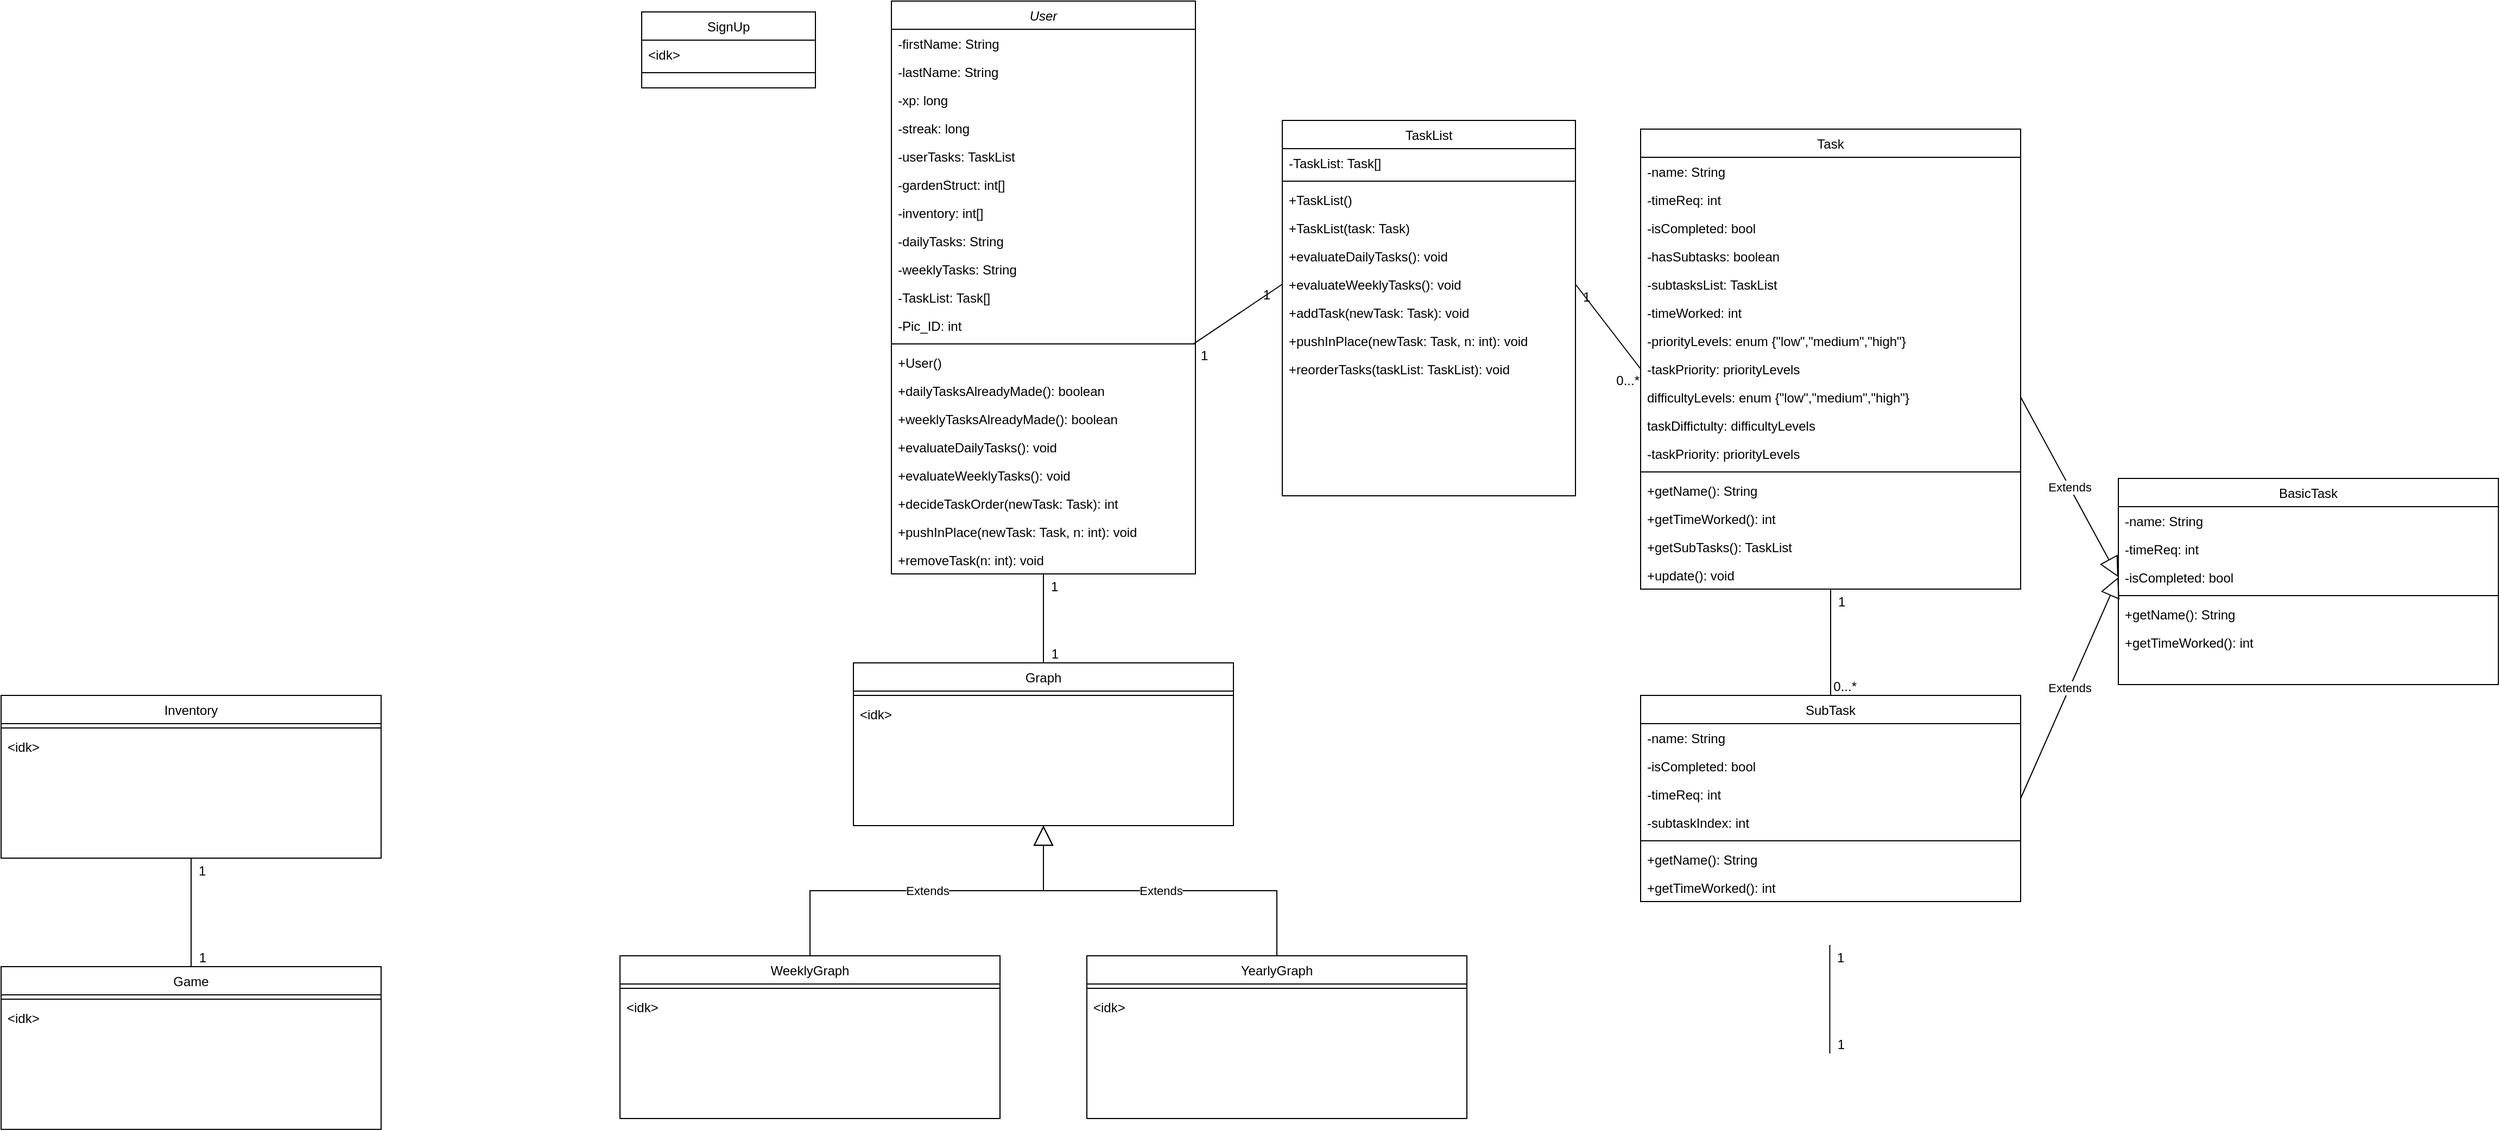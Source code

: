 <mxfile version="23.1.5" type="device">
  <diagram id="C5RBs43oDa-KdzZeNtuy" name="Page-1">
    <mxGraphModel dx="1782" dy="506" grid="1" gridSize="10" guides="1" tooltips="1" connect="1" arrows="1" fold="1" page="1" pageScale="1" pageWidth="827" pageHeight="1169" math="0" shadow="0">
      <root>
        <mxCell id="WIyWlLk6GJQsqaUBKTNV-0" />
        <mxCell id="WIyWlLk6GJQsqaUBKTNV-1" parent="WIyWlLk6GJQsqaUBKTNV-0" />
        <mxCell id="zkfFHV4jXpPFQw0GAbJ--0" value="User" style="swimlane;fontStyle=2;align=center;verticalAlign=top;childLayout=stackLayout;horizontal=1;startSize=26;horizontalStack=0;resizeParent=1;resizeLast=0;collapsible=1;marginBottom=0;rounded=0;shadow=0;strokeWidth=1;" parent="WIyWlLk6GJQsqaUBKTNV-1" vertex="1">
          <mxGeometry x="150" y="20" width="280" height="528" as="geometry">
            <mxRectangle x="230" y="140" width="160" height="26" as="alternateBounds" />
          </mxGeometry>
        </mxCell>
        <mxCell id="zkfFHV4jXpPFQw0GAbJ--1" value="-firstName: String" style="text;align=left;verticalAlign=top;spacingLeft=4;spacingRight=4;overflow=hidden;rotatable=0;points=[[0,0.5],[1,0.5]];portConstraint=eastwest;" parent="zkfFHV4jXpPFQw0GAbJ--0" vertex="1">
          <mxGeometry y="26" width="280" height="26" as="geometry" />
        </mxCell>
        <mxCell id="Ait7-vDdtjPDSOxOyq5Q-1" style="edgeStyle=orthogonalEdgeStyle;rounded=0;orthogonalLoop=1;jettySize=auto;html=1;exitX=1;exitY=0.5;exitDx=0;exitDy=0;" parent="zkfFHV4jXpPFQw0GAbJ--0" edge="1">
          <mxGeometry relative="1" as="geometry">
            <mxPoint x="160" y="65" as="sourcePoint" />
            <mxPoint x="160" y="65" as="targetPoint" />
          </mxGeometry>
        </mxCell>
        <mxCell id="Ait7-vDdtjPDSOxOyq5Q-3" value="-lastName: String" style="text;align=left;verticalAlign=top;spacingLeft=4;spacingRight=4;overflow=hidden;rotatable=0;points=[[0,0.5],[1,0.5]];portConstraint=eastwest;" parent="zkfFHV4jXpPFQw0GAbJ--0" vertex="1">
          <mxGeometry y="52" width="280" height="26" as="geometry" />
        </mxCell>
        <mxCell id="Ait7-vDdtjPDSOxOyq5Q-2" value="-xp: long" style="text;align=left;verticalAlign=top;spacingLeft=4;spacingRight=4;overflow=hidden;rotatable=0;points=[[0,0.5],[1,0.5]];portConstraint=eastwest;" parent="zkfFHV4jXpPFQw0GAbJ--0" vertex="1">
          <mxGeometry y="78" width="280" height="26" as="geometry" />
        </mxCell>
        <mxCell id="C3vCpBQqvzBGAhVynjBl-0" value="-streak: long" style="text;align=left;verticalAlign=top;spacingLeft=4;spacingRight=4;overflow=hidden;rotatable=0;points=[[0,0.5],[1,0.5]];portConstraint=eastwest;" vertex="1" parent="zkfFHV4jXpPFQw0GAbJ--0">
          <mxGeometry y="104" width="280" height="26" as="geometry" />
        </mxCell>
        <mxCell id="Ait7-vDdtjPDSOxOyq5Q-4" value="-userTasks: TaskList" style="text;align=left;verticalAlign=top;spacingLeft=4;spacingRight=4;overflow=hidden;rotatable=0;points=[[0,0.5],[1,0.5]];portConstraint=eastwest;" parent="zkfFHV4jXpPFQw0GAbJ--0" vertex="1">
          <mxGeometry y="130" width="280" height="26" as="geometry" />
        </mxCell>
        <mxCell id="Ait7-vDdtjPDSOxOyq5Q-5" value="-gardenStruct: int[]" style="text;align=left;verticalAlign=top;spacingLeft=4;spacingRight=4;overflow=hidden;rotatable=0;points=[[0,0.5],[1,0.5]];portConstraint=eastwest;" parent="zkfFHV4jXpPFQw0GAbJ--0" vertex="1">
          <mxGeometry y="156" width="280" height="26" as="geometry" />
        </mxCell>
        <mxCell id="Ait7-vDdtjPDSOxOyq5Q-6" value="-inventory: int[]" style="text;align=left;verticalAlign=top;spacingLeft=4;spacingRight=4;overflow=hidden;rotatable=0;points=[[0,0.5],[1,0.5]];portConstraint=eastwest;" parent="zkfFHV4jXpPFQw0GAbJ--0" vertex="1">
          <mxGeometry y="182" width="280" height="26" as="geometry" />
        </mxCell>
        <mxCell id="Ait7-vDdtjPDSOxOyq5Q-7" value="-dailyTasks: String" style="text;align=left;verticalAlign=top;spacingLeft=4;spacingRight=4;overflow=hidden;rotatable=0;points=[[0,0.5],[1,0.5]];portConstraint=eastwest;" parent="zkfFHV4jXpPFQw0GAbJ--0" vertex="1">
          <mxGeometry y="208" width="280" height="26" as="geometry" />
        </mxCell>
        <mxCell id="Ait7-vDdtjPDSOxOyq5Q-8" value="-weeklyTasks: String" style="text;align=left;verticalAlign=top;spacingLeft=4;spacingRight=4;overflow=hidden;rotatable=0;points=[[0,0.5],[1,0.5]];portConstraint=eastwest;" parent="zkfFHV4jXpPFQw0GAbJ--0" vertex="1">
          <mxGeometry y="234" width="280" height="26" as="geometry" />
        </mxCell>
        <mxCell id="Ait7-vDdtjPDSOxOyq5Q-41" value="-TaskList: Task[]" style="text;align=left;verticalAlign=top;spacingLeft=4;spacingRight=4;overflow=hidden;rotatable=0;points=[[0,0.5],[1,0.5]];portConstraint=eastwest;rounded=0;shadow=0;html=0;" parent="zkfFHV4jXpPFQw0GAbJ--0" vertex="1">
          <mxGeometry y="260" width="280" height="26" as="geometry" />
        </mxCell>
        <mxCell id="C3vCpBQqvzBGAhVynjBl-1" value="-Pic_ID: int" style="text;align=left;verticalAlign=top;spacingLeft=4;spacingRight=4;overflow=hidden;rotatable=0;points=[[0,0.5],[1,0.5]];portConstraint=eastwest;" vertex="1" parent="zkfFHV4jXpPFQw0GAbJ--0">
          <mxGeometry y="286" width="280" height="26" as="geometry" />
        </mxCell>
        <mxCell id="zkfFHV4jXpPFQw0GAbJ--4" value="" style="line;html=1;strokeWidth=1;align=left;verticalAlign=middle;spacingTop=-1;spacingLeft=3;spacingRight=3;rotatable=0;labelPosition=right;points=[];portConstraint=eastwest;" parent="zkfFHV4jXpPFQw0GAbJ--0" vertex="1">
          <mxGeometry y="312" width="280" height="8" as="geometry" />
        </mxCell>
        <mxCell id="Ait7-vDdtjPDSOxOyq5Q-12" value="+User()" style="text;align=left;verticalAlign=top;spacingLeft=4;spacingRight=4;overflow=hidden;rotatable=0;points=[[0,0.5],[1,0.5]];portConstraint=eastwest;" parent="zkfFHV4jXpPFQw0GAbJ--0" vertex="1">
          <mxGeometry y="320" width="280" height="26" as="geometry" />
        </mxCell>
        <mxCell id="Ait7-vDdtjPDSOxOyq5Q-27" value="+dailyTasksAlreadyMade(): boolean" style="text;align=left;verticalAlign=top;spacingLeft=4;spacingRight=4;overflow=hidden;rotatable=0;points=[[0,0.5],[1,0.5]];portConstraint=eastwest;" parent="zkfFHV4jXpPFQw0GAbJ--0" vertex="1">
          <mxGeometry y="346" width="280" height="26" as="geometry" />
        </mxCell>
        <mxCell id="Ait7-vDdtjPDSOxOyq5Q-13" value="+weeklyTasksAlreadyMade(): boolean" style="text;align=left;verticalAlign=top;spacingLeft=4;spacingRight=4;overflow=hidden;rotatable=0;points=[[0,0.5],[1,0.5]];portConstraint=eastwest;" parent="zkfFHV4jXpPFQw0GAbJ--0" vertex="1">
          <mxGeometry y="372" width="280" height="26" as="geometry" />
        </mxCell>
        <mxCell id="Ait7-vDdtjPDSOxOyq5Q-42" value="+evaluateDailyTasks(): void" style="text;align=left;verticalAlign=top;spacingLeft=4;spacingRight=4;overflow=hidden;rotatable=0;points=[[0,0.5],[1,0.5]];portConstraint=eastwest;" parent="zkfFHV4jXpPFQw0GAbJ--0" vertex="1">
          <mxGeometry y="398" width="280" height="26" as="geometry" />
        </mxCell>
        <mxCell id="Ait7-vDdtjPDSOxOyq5Q-43" value="+evaluateWeeklyTasks(): void" style="text;align=left;verticalAlign=top;spacingLeft=4;spacingRight=4;overflow=hidden;rotatable=0;points=[[0,0.5],[1,0.5]];portConstraint=eastwest;" parent="zkfFHV4jXpPFQw0GAbJ--0" vertex="1">
          <mxGeometry y="424" width="280" height="26" as="geometry" />
        </mxCell>
        <mxCell id="Ait7-vDdtjPDSOxOyq5Q-44" value="+decideTaskOrder(newTask: Task): int" style="text;align=left;verticalAlign=top;spacingLeft=4;spacingRight=4;overflow=hidden;rotatable=0;points=[[0,0.5],[1,0.5]];portConstraint=eastwest;" parent="zkfFHV4jXpPFQw0GAbJ--0" vertex="1">
          <mxGeometry y="450" width="280" height="26" as="geometry" />
        </mxCell>
        <mxCell id="Ait7-vDdtjPDSOxOyq5Q-45" value="+pushInPlace(newTask: Task, n: int): void" style="text;align=left;verticalAlign=top;spacingLeft=4;spacingRight=4;overflow=hidden;rotatable=0;points=[[0,0.5],[1,0.5]];portConstraint=eastwest;" parent="zkfFHV4jXpPFQw0GAbJ--0" vertex="1">
          <mxGeometry y="476" width="280" height="26" as="geometry" />
        </mxCell>
        <mxCell id="Ait7-vDdtjPDSOxOyq5Q-46" value="+removeTask(n: int): void" style="text;align=left;verticalAlign=top;spacingLeft=4;spacingRight=4;overflow=hidden;rotatable=0;points=[[0,0.5],[1,0.5]];portConstraint=eastwest;" parent="zkfFHV4jXpPFQw0GAbJ--0" vertex="1">
          <mxGeometry y="502" width="280" height="26" as="geometry" />
        </mxCell>
        <mxCell id="zkfFHV4jXpPFQw0GAbJ--6" value="BasicTask" style="swimlane;fontStyle=0;align=center;verticalAlign=top;childLayout=stackLayout;horizontal=1;startSize=26;horizontalStack=0;resizeParent=1;resizeLast=0;collapsible=1;marginBottom=0;rounded=0;shadow=0;strokeWidth=1;" parent="WIyWlLk6GJQsqaUBKTNV-1" vertex="1">
          <mxGeometry x="1280" y="460" width="350" height="190" as="geometry">
            <mxRectangle x="130" y="380" width="160" height="26" as="alternateBounds" />
          </mxGeometry>
        </mxCell>
        <mxCell id="zkfFHV4jXpPFQw0GAbJ--7" value="-name: String" style="text;align=left;verticalAlign=top;spacingLeft=4;spacingRight=4;overflow=hidden;rotatable=0;points=[[0,0.5],[1,0.5]];portConstraint=eastwest;" parent="zkfFHV4jXpPFQw0GAbJ--6" vertex="1">
          <mxGeometry y="26" width="350" height="26" as="geometry" />
        </mxCell>
        <mxCell id="Ait7-vDdtjPDSOxOyq5Q-15" value="-timeReq: int" style="text;align=left;verticalAlign=top;spacingLeft=4;spacingRight=4;overflow=hidden;rotatable=0;points=[[0,0.5],[1,0.5]];portConstraint=eastwest;" parent="zkfFHV4jXpPFQw0GAbJ--6" vertex="1">
          <mxGeometry y="52" width="350" height="26" as="geometry" />
        </mxCell>
        <mxCell id="Ait7-vDdtjPDSOxOyq5Q-32" value="-isCompleted: bool" style="text;align=left;verticalAlign=top;spacingLeft=4;spacingRight=4;overflow=hidden;rotatable=0;points=[[0,0.5],[1,0.5]];portConstraint=eastwest;" parent="zkfFHV4jXpPFQw0GAbJ--6" vertex="1">
          <mxGeometry y="78" width="350" height="26" as="geometry" />
        </mxCell>
        <mxCell id="zkfFHV4jXpPFQw0GAbJ--9" value="" style="line;html=1;strokeWidth=1;align=left;verticalAlign=middle;spacingTop=-1;spacingLeft=3;spacingRight=3;rotatable=0;labelPosition=right;points=[];portConstraint=eastwest;" parent="zkfFHV4jXpPFQw0GAbJ--6" vertex="1">
          <mxGeometry y="104" width="350" height="8" as="geometry" />
        </mxCell>
        <mxCell id="Ait7-vDdtjPDSOxOyq5Q-33" value="+getName(): String" style="text;align=left;verticalAlign=top;spacingLeft=4;spacingRight=4;overflow=hidden;rotatable=0;points=[[0,0.5],[1,0.5]];portConstraint=eastwest;" parent="zkfFHV4jXpPFQw0GAbJ--6" vertex="1">
          <mxGeometry y="112" width="350" height="26" as="geometry" />
        </mxCell>
        <mxCell id="MwernL8HgeCR46YI8Lrl-2" value="+getTimeWorked(): int" style="text;align=left;verticalAlign=top;spacingLeft=4;spacingRight=4;overflow=hidden;rotatable=0;points=[[0,0.5],[1,0.5]];portConstraint=eastwest;" parent="zkfFHV4jXpPFQw0GAbJ--6" vertex="1">
          <mxGeometry y="138" width="350" height="26" as="geometry" />
        </mxCell>
        <mxCell id="zkfFHV4jXpPFQw0GAbJ--13" value="SignUp" style="swimlane;fontStyle=0;align=center;verticalAlign=top;childLayout=stackLayout;horizontal=1;startSize=26;horizontalStack=0;resizeParent=1;resizeLast=0;collapsible=1;marginBottom=0;rounded=0;shadow=0;strokeWidth=1;" parent="WIyWlLk6GJQsqaUBKTNV-1" vertex="1">
          <mxGeometry x="-80" y="30" width="160" height="70" as="geometry">
            <mxRectangle x="340" y="380" width="170" height="26" as="alternateBounds" />
          </mxGeometry>
        </mxCell>
        <mxCell id="zkfFHV4jXpPFQw0GAbJ--14" value="&lt;idk&gt;" style="text;align=left;verticalAlign=top;spacingLeft=4;spacingRight=4;overflow=hidden;rotatable=0;points=[[0,0.5],[1,0.5]];portConstraint=eastwest;" parent="zkfFHV4jXpPFQw0GAbJ--13" vertex="1">
          <mxGeometry y="26" width="160" height="26" as="geometry" />
        </mxCell>
        <mxCell id="zkfFHV4jXpPFQw0GAbJ--15" value="" style="line;html=1;strokeWidth=1;align=left;verticalAlign=middle;spacingTop=-1;spacingLeft=3;spacingRight=3;rotatable=0;labelPosition=right;points=[];portConstraint=eastwest;" parent="zkfFHV4jXpPFQw0GAbJ--13" vertex="1">
          <mxGeometry y="52" width="160" height="8" as="geometry" />
        </mxCell>
        <mxCell id="zkfFHV4jXpPFQw0GAbJ--17" value="TaskList" style="swimlane;fontStyle=0;align=center;verticalAlign=top;childLayout=stackLayout;horizontal=1;startSize=26;horizontalStack=0;resizeParent=1;resizeLast=0;collapsible=1;marginBottom=0;rounded=0;shadow=0;strokeWidth=1;" parent="WIyWlLk6GJQsqaUBKTNV-1" vertex="1">
          <mxGeometry x="510" y="130" width="270" height="346" as="geometry">
            <mxRectangle x="550" y="140" width="160" height="26" as="alternateBounds" />
          </mxGeometry>
        </mxCell>
        <mxCell id="zkfFHV4jXpPFQw0GAbJ--20" value="-TaskList: Task[]" style="text;align=left;verticalAlign=top;spacingLeft=4;spacingRight=4;overflow=hidden;rotatable=0;points=[[0,0.5],[1,0.5]];portConstraint=eastwest;rounded=0;shadow=0;html=0;" parent="zkfFHV4jXpPFQw0GAbJ--17" vertex="1">
          <mxGeometry y="26" width="270" height="26" as="geometry" />
        </mxCell>
        <mxCell id="zkfFHV4jXpPFQw0GAbJ--23" value="" style="line;html=1;strokeWidth=1;align=left;verticalAlign=middle;spacingTop=-1;spacingLeft=3;spacingRight=3;rotatable=0;labelPosition=right;points=[];portConstraint=eastwest;" parent="zkfFHV4jXpPFQw0GAbJ--17" vertex="1">
          <mxGeometry y="52" width="270" height="8" as="geometry" />
        </mxCell>
        <mxCell id="Ait7-vDdtjPDSOxOyq5Q-19" value="+TaskList()" style="text;align=left;verticalAlign=top;spacingLeft=4;spacingRight=4;overflow=hidden;rotatable=0;points=[[0,0.5],[1,0.5]];portConstraint=eastwest;" parent="zkfFHV4jXpPFQw0GAbJ--17" vertex="1">
          <mxGeometry y="60" width="270" height="26" as="geometry" />
        </mxCell>
        <mxCell id="Ait7-vDdtjPDSOxOyq5Q-26" value="+TaskList(task: Task)" style="text;align=left;verticalAlign=top;spacingLeft=4;spacingRight=4;overflow=hidden;rotatable=0;points=[[0,0.5],[1,0.5]];portConstraint=eastwest;" parent="zkfFHV4jXpPFQw0GAbJ--17" vertex="1">
          <mxGeometry y="86" width="270" height="26" as="geometry" />
        </mxCell>
        <mxCell id="Ait7-vDdtjPDSOxOyq5Q-20" value="+evaluateDailyTasks(): void" style="text;align=left;verticalAlign=top;spacingLeft=4;spacingRight=4;overflow=hidden;rotatable=0;points=[[0,0.5],[1,0.5]];portConstraint=eastwest;" parent="zkfFHV4jXpPFQw0GAbJ--17" vertex="1">
          <mxGeometry y="112" width="270" height="26" as="geometry" />
        </mxCell>
        <mxCell id="Ait7-vDdtjPDSOxOyq5Q-21" value="+evaluateWeeklyTasks(): void" style="text;align=left;verticalAlign=top;spacingLeft=4;spacingRight=4;overflow=hidden;rotatable=0;points=[[0,0.5],[1,0.5]];portConstraint=eastwest;" parent="zkfFHV4jXpPFQw0GAbJ--17" vertex="1">
          <mxGeometry y="138" width="270" height="26" as="geometry" />
        </mxCell>
        <mxCell id="Ait7-vDdtjPDSOxOyq5Q-22" value="+addTask(newTask: Task): void" style="text;align=left;verticalAlign=top;spacingLeft=4;spacingRight=4;overflow=hidden;rotatable=0;points=[[0,0.5],[1,0.5]];portConstraint=eastwest;" parent="zkfFHV4jXpPFQw0GAbJ--17" vertex="1">
          <mxGeometry y="164" width="270" height="26" as="geometry" />
        </mxCell>
        <mxCell id="Ait7-vDdtjPDSOxOyq5Q-23" value="+pushInPlace(newTask: Task, n: int): void" style="text;align=left;verticalAlign=top;spacingLeft=4;spacingRight=4;overflow=hidden;rotatable=0;points=[[0,0.5],[1,0.5]];portConstraint=eastwest;" parent="zkfFHV4jXpPFQw0GAbJ--17" vertex="1">
          <mxGeometry y="190" width="270" height="26" as="geometry" />
        </mxCell>
        <mxCell id="Ait7-vDdtjPDSOxOyq5Q-25" value="+reorderTasks(taskList: TaskList): void" style="text;align=left;verticalAlign=top;spacingLeft=4;spacingRight=4;overflow=hidden;rotatable=0;points=[[0,0.5],[1,0.5]];portConstraint=eastwest;" parent="zkfFHV4jXpPFQw0GAbJ--17" vertex="1">
          <mxGeometry y="216" width="270" height="26" as="geometry" />
        </mxCell>
        <mxCell id="ALS_S0XjJy4cKC-Rlqwt-0" value="Task" style="swimlane;fontStyle=0;align=center;verticalAlign=top;childLayout=stackLayout;horizontal=1;startSize=26;horizontalStack=0;resizeParent=1;resizeLast=0;collapsible=1;marginBottom=0;rounded=0;shadow=0;strokeWidth=1;" parent="WIyWlLk6GJQsqaUBKTNV-1" vertex="1">
          <mxGeometry x="840" y="138" width="350" height="424" as="geometry">
            <mxRectangle x="130" y="380" width="160" height="26" as="alternateBounds" />
          </mxGeometry>
        </mxCell>
        <mxCell id="qvWdkY6mnUUvZYQ-Pai6-25" value="-name: String" style="text;align=left;verticalAlign=top;spacingLeft=4;spacingRight=4;overflow=hidden;rotatable=0;points=[[0,0.5],[1,0.5]];portConstraint=eastwest;" parent="ALS_S0XjJy4cKC-Rlqwt-0" vertex="1">
          <mxGeometry y="26" width="350" height="26" as="geometry" />
        </mxCell>
        <mxCell id="qvWdkY6mnUUvZYQ-Pai6-26" value="-timeReq: int" style="text;align=left;verticalAlign=top;spacingLeft=4;spacingRight=4;overflow=hidden;rotatable=0;points=[[0,0.5],[1,0.5]];portConstraint=eastwest;" parent="ALS_S0XjJy4cKC-Rlqwt-0" vertex="1">
          <mxGeometry y="52" width="350" height="26" as="geometry" />
        </mxCell>
        <mxCell id="qvWdkY6mnUUvZYQ-Pai6-27" value="-isCompleted: bool" style="text;align=left;verticalAlign=top;spacingLeft=4;spacingRight=4;overflow=hidden;rotatable=0;points=[[0,0.5],[1,0.5]];portConstraint=eastwest;" parent="ALS_S0XjJy4cKC-Rlqwt-0" vertex="1">
          <mxGeometry y="78" width="350" height="26" as="geometry" />
        </mxCell>
        <mxCell id="ALS_S0XjJy4cKC-Rlqwt-2" value="-hasSubtasks: boolean" style="text;align=left;verticalAlign=top;spacingLeft=4;spacingRight=4;overflow=hidden;rotatable=0;points=[[0,0.5],[1,0.5]];portConstraint=eastwest;rounded=0;shadow=0;html=0;" parent="ALS_S0XjJy4cKC-Rlqwt-0" vertex="1">
          <mxGeometry y="104" width="350" height="26" as="geometry" />
        </mxCell>
        <mxCell id="ALS_S0XjJy4cKC-Rlqwt-3" value="-subtasksList: TaskList" style="text;align=left;verticalAlign=top;spacingLeft=4;spacingRight=4;overflow=hidden;rotatable=0;points=[[0,0.5],[1,0.5]];portConstraint=eastwest;" parent="ALS_S0XjJy4cKC-Rlqwt-0" vertex="1">
          <mxGeometry y="130" width="350" height="26" as="geometry" />
        </mxCell>
        <mxCell id="ALS_S0XjJy4cKC-Rlqwt-5" value="-timeWorked: int" style="text;align=left;verticalAlign=top;spacingLeft=4;spacingRight=4;overflow=hidden;rotatable=0;points=[[0,0.5],[1,0.5]];portConstraint=eastwest;" parent="ALS_S0XjJy4cKC-Rlqwt-0" vertex="1">
          <mxGeometry y="156" width="350" height="26" as="geometry" />
        </mxCell>
        <mxCell id="ALS_S0XjJy4cKC-Rlqwt-6" value="-priorityLevels: enum {&quot;low&quot;,&quot;medium&quot;,&quot;high&quot;}" style="text;align=left;verticalAlign=top;spacingLeft=4;spacingRight=4;overflow=hidden;rotatable=0;points=[[0,0.5],[1,0.5]];portConstraint=eastwest;" parent="ALS_S0XjJy4cKC-Rlqwt-0" vertex="1">
          <mxGeometry y="182" width="350" height="26" as="geometry" />
        </mxCell>
        <mxCell id="ALS_S0XjJy4cKC-Rlqwt-7" value="-taskPriority: priorityLevels" style="text;align=left;verticalAlign=top;spacingLeft=4;spacingRight=4;overflow=hidden;rotatable=0;points=[[0,0.5],[1,0.5]];portConstraint=eastwest;" parent="ALS_S0XjJy4cKC-Rlqwt-0" vertex="1">
          <mxGeometry y="208" width="350" height="26" as="geometry" />
        </mxCell>
        <mxCell id="ALS_S0XjJy4cKC-Rlqwt-8" value="difficultyLevels: enum {&quot;low&quot;,&quot;medium&quot;,&quot;high&quot;}" style="text;align=left;verticalAlign=top;spacingLeft=4;spacingRight=4;overflow=hidden;rotatable=0;points=[[0,0.5],[1,0.5]];portConstraint=eastwest;" parent="ALS_S0XjJy4cKC-Rlqwt-0" vertex="1">
          <mxGeometry y="234" width="350" height="26" as="geometry" />
        </mxCell>
        <mxCell id="ALS_S0XjJy4cKC-Rlqwt-9" value="taskDiffictulty: difficultyLevels" style="text;align=left;verticalAlign=top;spacingLeft=4;spacingRight=4;overflow=hidden;rotatable=0;points=[[0,0.5],[1,0.5]];portConstraint=eastwest;" parent="ALS_S0XjJy4cKC-Rlqwt-0" vertex="1">
          <mxGeometry y="260" width="350" height="26" as="geometry" />
        </mxCell>
        <mxCell id="ALS_S0XjJy4cKC-Rlqwt-10" value="-taskPriority: priorityLevels" style="text;align=left;verticalAlign=top;spacingLeft=4;spacingRight=4;overflow=hidden;rotatable=0;points=[[0,0.5],[1,0.5]];portConstraint=eastwest;" parent="ALS_S0XjJy4cKC-Rlqwt-0" vertex="1">
          <mxGeometry y="286" width="350" height="26" as="geometry" />
        </mxCell>
        <mxCell id="ALS_S0XjJy4cKC-Rlqwt-11" value="" style="line;html=1;strokeWidth=1;align=left;verticalAlign=middle;spacingTop=-1;spacingLeft=3;spacingRight=3;rotatable=0;labelPosition=right;points=[];portConstraint=eastwest;" parent="ALS_S0XjJy4cKC-Rlqwt-0" vertex="1">
          <mxGeometry y="312" width="350" height="8" as="geometry" />
        </mxCell>
        <mxCell id="ALS_S0XjJy4cKC-Rlqwt-12" value="+getName(): String" style="text;align=left;verticalAlign=top;spacingLeft=4;spacingRight=4;overflow=hidden;rotatable=0;points=[[0,0.5],[1,0.5]];portConstraint=eastwest;" parent="ALS_S0XjJy4cKC-Rlqwt-0" vertex="1">
          <mxGeometry y="320" width="350" height="26" as="geometry" />
        </mxCell>
        <mxCell id="qvWdkY6mnUUvZYQ-Pai6-33" value="+getTimeWorked(): int" style="text;align=left;verticalAlign=top;spacingLeft=4;spacingRight=4;overflow=hidden;rotatable=0;points=[[0,0.5],[1,0.5]];portConstraint=eastwest;" parent="ALS_S0XjJy4cKC-Rlqwt-0" vertex="1">
          <mxGeometry y="346" width="350" height="26" as="geometry" />
        </mxCell>
        <mxCell id="ALS_S0XjJy4cKC-Rlqwt-13" value="+getSubTasks(): TaskList" style="text;align=left;verticalAlign=top;spacingLeft=4;spacingRight=4;overflow=hidden;rotatable=0;points=[[0,0.5],[1,0.5]];portConstraint=eastwest;" parent="ALS_S0XjJy4cKC-Rlqwt-0" vertex="1">
          <mxGeometry y="372" width="350" height="26" as="geometry" />
        </mxCell>
        <mxCell id="ALS_S0XjJy4cKC-Rlqwt-14" value="+update(): void" style="text;align=left;verticalAlign=top;spacingLeft=4;spacingRight=4;overflow=hidden;rotatable=0;points=[[0,0.5],[1,0.5]];portConstraint=eastwest;" parent="ALS_S0XjJy4cKC-Rlqwt-0" vertex="1">
          <mxGeometry y="398" width="350" height="26" as="geometry" />
        </mxCell>
        <mxCell id="ALS_S0XjJy4cKC-Rlqwt-18" value="Extends" style="endArrow=block;endSize=16;endFill=0;html=1;rounded=0;exitX=1;exitY=0.5;exitDx=0;exitDy=0;entryX=0;entryY=0.5;entryDx=0;entryDy=0;" parent="WIyWlLk6GJQsqaUBKTNV-1" source="ALS_S0XjJy4cKC-Rlqwt-8" target="Ait7-vDdtjPDSOxOyq5Q-32" edge="1">
          <mxGeometry width="160" relative="1" as="geometry">
            <mxPoint x="1483" y="295" as="sourcePoint" />
            <mxPoint x="1470" y="230" as="targetPoint" />
          </mxGeometry>
        </mxCell>
        <mxCell id="ALS_S0XjJy4cKC-Rlqwt-19" value="Graph" style="swimlane;fontStyle=0;align=center;verticalAlign=top;childLayout=stackLayout;horizontal=1;startSize=26;horizontalStack=0;resizeParent=1;resizeLast=0;collapsible=1;marginBottom=0;rounded=0;shadow=0;strokeWidth=1;" parent="WIyWlLk6GJQsqaUBKTNV-1" vertex="1">
          <mxGeometry x="115" y="630" width="350" height="150" as="geometry">
            <mxRectangle x="130" y="380" width="160" height="26" as="alternateBounds" />
          </mxGeometry>
        </mxCell>
        <mxCell id="ALS_S0XjJy4cKC-Rlqwt-23" value="" style="line;html=1;strokeWidth=1;align=left;verticalAlign=middle;spacingTop=-1;spacingLeft=3;spacingRight=3;rotatable=0;labelPosition=right;points=[];portConstraint=eastwest;" parent="ALS_S0XjJy4cKC-Rlqwt-19" vertex="1">
          <mxGeometry y="26" width="350" height="8" as="geometry" />
        </mxCell>
        <mxCell id="qvWdkY6mnUUvZYQ-Pai6-34" value="&lt;idk&gt;" style="text;align=left;verticalAlign=top;spacingLeft=4;spacingRight=4;overflow=hidden;rotatable=0;points=[[0,0.5],[1,0.5]];portConstraint=eastwest;" parent="ALS_S0XjJy4cKC-Rlqwt-19" vertex="1">
          <mxGeometry y="34" width="350" height="26" as="geometry" />
        </mxCell>
        <mxCell id="ALS_S0XjJy4cKC-Rlqwt-26" value="YearlyGraph" style="swimlane;fontStyle=0;align=center;verticalAlign=top;childLayout=stackLayout;horizontal=1;startSize=26;horizontalStack=0;resizeParent=1;resizeLast=0;collapsible=1;marginBottom=0;rounded=0;shadow=0;strokeWidth=1;" parent="WIyWlLk6GJQsqaUBKTNV-1" vertex="1">
          <mxGeometry x="330" y="900" width="350" height="150" as="geometry">
            <mxRectangle x="130" y="380" width="160" height="26" as="alternateBounds" />
          </mxGeometry>
        </mxCell>
        <mxCell id="ALS_S0XjJy4cKC-Rlqwt-28" value="" style="line;html=1;strokeWidth=1;align=left;verticalAlign=middle;spacingTop=-1;spacingLeft=3;spacingRight=3;rotatable=0;labelPosition=right;points=[];portConstraint=eastwest;" parent="ALS_S0XjJy4cKC-Rlqwt-26" vertex="1">
          <mxGeometry y="26" width="350" height="8" as="geometry" />
        </mxCell>
        <mxCell id="qvWdkY6mnUUvZYQ-Pai6-38" value="&lt;idk&gt;" style="text;align=left;verticalAlign=top;spacingLeft=4;spacingRight=4;overflow=hidden;rotatable=0;points=[[0,0.5],[1,0.5]];portConstraint=eastwest;" parent="ALS_S0XjJy4cKC-Rlqwt-26" vertex="1">
          <mxGeometry y="34" width="350" height="26" as="geometry" />
        </mxCell>
        <mxCell id="ALS_S0XjJy4cKC-Rlqwt-29" value="WeeklyGraph" style="swimlane;fontStyle=0;align=center;verticalAlign=top;childLayout=stackLayout;horizontal=1;startSize=26;horizontalStack=0;resizeParent=1;resizeLast=0;collapsible=1;marginBottom=0;rounded=0;shadow=0;strokeWidth=1;" parent="WIyWlLk6GJQsqaUBKTNV-1" vertex="1">
          <mxGeometry x="-100" y="900" width="350" height="150" as="geometry">
            <mxRectangle x="130" y="380" width="160" height="26" as="alternateBounds" />
          </mxGeometry>
        </mxCell>
        <mxCell id="ALS_S0XjJy4cKC-Rlqwt-31" value="" style="line;html=1;strokeWidth=1;align=left;verticalAlign=middle;spacingTop=-1;spacingLeft=3;spacingRight=3;rotatable=0;labelPosition=right;points=[];portConstraint=eastwest;" parent="ALS_S0XjJy4cKC-Rlqwt-29" vertex="1">
          <mxGeometry y="26" width="350" height="8" as="geometry" />
        </mxCell>
        <mxCell id="qvWdkY6mnUUvZYQ-Pai6-37" value="&lt;idk&gt;" style="text;align=left;verticalAlign=top;spacingLeft=4;spacingRight=4;overflow=hidden;rotatable=0;points=[[0,0.5],[1,0.5]];portConstraint=eastwest;" parent="ALS_S0XjJy4cKC-Rlqwt-29" vertex="1">
          <mxGeometry y="34" width="350" height="26" as="geometry" />
        </mxCell>
        <mxCell id="ALS_S0XjJy4cKC-Rlqwt-32" value="Extends" style="endArrow=block;endSize=16;endFill=0;html=1;rounded=0;exitX=0.5;exitY=0;exitDx=0;exitDy=0;entryX=0.5;entryY=1;entryDx=0;entryDy=0;" parent="WIyWlLk6GJQsqaUBKTNV-1" source="ALS_S0XjJy4cKC-Rlqwt-29" target="ALS_S0XjJy4cKC-Rlqwt-19" edge="1">
          <mxGeometry width="160" relative="1" as="geometry">
            <mxPoint x="220" y="900" as="sourcePoint" />
            <mxPoint x="300" y="770" as="targetPoint" />
            <Array as="points">
              <mxPoint x="75" y="840" />
              <mxPoint x="290" y="840" />
            </Array>
          </mxGeometry>
        </mxCell>
        <mxCell id="ALS_S0XjJy4cKC-Rlqwt-33" value="Extends" style="endArrow=block;endSize=16;endFill=0;html=1;rounded=0;exitX=0.5;exitY=0;exitDx=0;exitDy=0;" parent="WIyWlLk6GJQsqaUBKTNV-1" source="ALS_S0XjJy4cKC-Rlqwt-26" edge="1">
          <mxGeometry width="160" relative="1" as="geometry">
            <mxPoint x="115" y="910" as="sourcePoint" />
            <mxPoint x="290" y="780" as="targetPoint" />
            <Array as="points">
              <mxPoint x="505" y="840" />
              <mxPoint x="290" y="840" />
            </Array>
          </mxGeometry>
        </mxCell>
        <mxCell id="ALS_S0XjJy4cKC-Rlqwt-36" value="Inventory" style="swimlane;fontStyle=0;align=center;verticalAlign=top;childLayout=stackLayout;horizontal=1;startSize=26;horizontalStack=0;resizeParent=1;resizeLast=0;collapsible=1;marginBottom=0;rounded=0;shadow=0;strokeWidth=1;" parent="WIyWlLk6GJQsqaUBKTNV-1" vertex="1">
          <mxGeometry x="-670" y="660" width="350" height="150" as="geometry">
            <mxRectangle x="130" y="380" width="160" height="26" as="alternateBounds" />
          </mxGeometry>
        </mxCell>
        <mxCell id="ALS_S0XjJy4cKC-Rlqwt-38" value="" style="line;html=1;strokeWidth=1;align=left;verticalAlign=middle;spacingTop=-1;spacingLeft=3;spacingRight=3;rotatable=0;labelPosition=right;points=[];portConstraint=eastwest;" parent="ALS_S0XjJy4cKC-Rlqwt-36" vertex="1">
          <mxGeometry y="26" width="350" height="8" as="geometry" />
        </mxCell>
        <mxCell id="qvWdkY6mnUUvZYQ-Pai6-35" value="&lt;idk&gt;" style="text;align=left;verticalAlign=top;spacingLeft=4;spacingRight=4;overflow=hidden;rotatable=0;points=[[0,0.5],[1,0.5]];portConstraint=eastwest;" parent="ALS_S0XjJy4cKC-Rlqwt-36" vertex="1">
          <mxGeometry y="34" width="350" height="26" as="geometry" />
        </mxCell>
        <mxCell id="ALS_S0XjJy4cKC-Rlqwt-39" value="Game" style="swimlane;fontStyle=0;align=center;verticalAlign=top;childLayout=stackLayout;horizontal=1;startSize=26;horizontalStack=0;resizeParent=1;resizeLast=0;collapsible=1;marginBottom=0;rounded=0;shadow=0;strokeWidth=1;" parent="WIyWlLk6GJQsqaUBKTNV-1" vertex="1">
          <mxGeometry x="-670" y="910" width="350" height="150" as="geometry">
            <mxRectangle x="130" y="380" width="160" height="26" as="alternateBounds" />
          </mxGeometry>
        </mxCell>
        <mxCell id="ALS_S0XjJy4cKC-Rlqwt-41" value="" style="line;html=1;strokeWidth=1;align=left;verticalAlign=middle;spacingTop=-1;spacingLeft=3;spacingRight=3;rotatable=0;labelPosition=right;points=[];portConstraint=eastwest;" parent="ALS_S0XjJy4cKC-Rlqwt-39" vertex="1">
          <mxGeometry y="26" width="350" height="8" as="geometry" />
        </mxCell>
        <mxCell id="qvWdkY6mnUUvZYQ-Pai6-36" value="&lt;idk&gt;" style="text;align=left;verticalAlign=top;spacingLeft=4;spacingRight=4;overflow=hidden;rotatable=0;points=[[0,0.5],[1,0.5]];portConstraint=eastwest;" parent="ALS_S0XjJy4cKC-Rlqwt-39" vertex="1">
          <mxGeometry y="34" width="350" height="26" as="geometry" />
        </mxCell>
        <mxCell id="MwernL8HgeCR46YI8Lrl-3" value="SubTask" style="swimlane;fontStyle=0;align=center;verticalAlign=top;childLayout=stackLayout;horizontal=1;startSize=26;horizontalStack=0;resizeParent=1;resizeLast=0;collapsible=1;marginBottom=0;rounded=0;shadow=0;strokeWidth=1;" parent="WIyWlLk6GJQsqaUBKTNV-1" vertex="1">
          <mxGeometry x="840" y="660" width="350" height="190" as="geometry">
            <mxRectangle x="130" y="380" width="160" height="26" as="alternateBounds" />
          </mxGeometry>
        </mxCell>
        <mxCell id="qvWdkY6mnUUvZYQ-Pai6-28" value="-name: String" style="text;align=left;verticalAlign=top;spacingLeft=4;spacingRight=4;overflow=hidden;rotatable=0;points=[[0,0.5],[1,0.5]];portConstraint=eastwest;" parent="MwernL8HgeCR46YI8Lrl-3" vertex="1">
          <mxGeometry y="26" width="350" height="26" as="geometry" />
        </mxCell>
        <mxCell id="qvWdkY6mnUUvZYQ-Pai6-30" value="-isCompleted: bool" style="text;align=left;verticalAlign=top;spacingLeft=4;spacingRight=4;overflow=hidden;rotatable=0;points=[[0,0.5],[1,0.5]];portConstraint=eastwest;" parent="MwernL8HgeCR46YI8Lrl-3" vertex="1">
          <mxGeometry y="52" width="350" height="26" as="geometry" />
        </mxCell>
        <mxCell id="qvWdkY6mnUUvZYQ-Pai6-29" value="-timeReq: int" style="text;align=left;verticalAlign=top;spacingLeft=4;spacingRight=4;overflow=hidden;rotatable=0;points=[[0,0.5],[1,0.5]];portConstraint=eastwest;" parent="MwernL8HgeCR46YI8Lrl-3" vertex="1">
          <mxGeometry y="78" width="350" height="26" as="geometry" />
        </mxCell>
        <mxCell id="MwernL8HgeCR46YI8Lrl-11" value="-subtaskIndex: int" style="text;align=left;verticalAlign=top;spacingLeft=4;spacingRight=4;overflow=hidden;rotatable=0;points=[[0,0.5],[1,0.5]];portConstraint=eastwest;" parent="MwernL8HgeCR46YI8Lrl-3" vertex="1">
          <mxGeometry y="104" width="350" height="26" as="geometry" />
        </mxCell>
        <mxCell id="MwernL8HgeCR46YI8Lrl-7" value="" style="line;html=1;strokeWidth=1;align=left;verticalAlign=middle;spacingTop=-1;spacingLeft=3;spacingRight=3;rotatable=0;labelPosition=right;points=[];portConstraint=eastwest;" parent="MwernL8HgeCR46YI8Lrl-3" vertex="1">
          <mxGeometry y="130" width="350" height="8" as="geometry" />
        </mxCell>
        <mxCell id="qvWdkY6mnUUvZYQ-Pai6-31" value="+getName(): String" style="text;align=left;verticalAlign=top;spacingLeft=4;spacingRight=4;overflow=hidden;rotatable=0;points=[[0,0.5],[1,0.5]];portConstraint=eastwest;" parent="MwernL8HgeCR46YI8Lrl-3" vertex="1">
          <mxGeometry y="138" width="350" height="26" as="geometry" />
        </mxCell>
        <mxCell id="qvWdkY6mnUUvZYQ-Pai6-32" value="+getTimeWorked(): int" style="text;align=left;verticalAlign=top;spacingLeft=4;spacingRight=4;overflow=hidden;rotatable=0;points=[[0,0.5],[1,0.5]];portConstraint=eastwest;" parent="MwernL8HgeCR46YI8Lrl-3" vertex="1">
          <mxGeometry y="164" width="350" height="26" as="geometry" />
        </mxCell>
        <mxCell id="MwernL8HgeCR46YI8Lrl-10" value="Extends" style="endArrow=block;endSize=16;endFill=0;html=1;rounded=0;exitX=1;exitY=0.5;exitDx=0;exitDy=0;entryX=0;entryY=0.5;entryDx=0;entryDy=0;" parent="WIyWlLk6GJQsqaUBKTNV-1" source="MwernL8HgeCR46YI8Lrl-3" target="Ait7-vDdtjPDSOxOyq5Q-32" edge="1">
          <mxGeometry width="160" relative="1" as="geometry">
            <mxPoint x="1505" y="295" as="sourcePoint" />
            <mxPoint x="1300" y="240" as="targetPoint" />
          </mxGeometry>
        </mxCell>
        <mxCell id="qvWdkY6mnUUvZYQ-Pai6-0" value="" style="endArrow=none;html=1;rounded=0;exitX=0.5;exitY=1;exitDx=0;exitDy=0;entryX=0.5;entryY=0;entryDx=0;entryDy=0;" parent="WIyWlLk6GJQsqaUBKTNV-1" source="ALS_S0XjJy4cKC-Rlqwt-36" target="ALS_S0XjJy4cKC-Rlqwt-39" edge="1">
          <mxGeometry relative="1" as="geometry">
            <mxPoint x="-440" y="890" as="sourcePoint" />
            <mxPoint x="-280" y="890" as="targetPoint" />
          </mxGeometry>
        </mxCell>
        <mxCell id="qvWdkY6mnUUvZYQ-Pai6-1" value="1" style="resizable=0;html=1;whiteSpace=wrap;align=left;verticalAlign=bottom;" parent="qvWdkY6mnUUvZYQ-Pai6-0" connectable="0" vertex="1">
          <mxGeometry x="-1" relative="1" as="geometry">
            <mxPoint x="5" y="20" as="offset" />
          </mxGeometry>
        </mxCell>
        <mxCell id="qvWdkY6mnUUvZYQ-Pai6-2" value="1" style="resizable=0;html=1;whiteSpace=wrap;align=right;verticalAlign=bottom;" parent="qvWdkY6mnUUvZYQ-Pai6-0" connectable="0" vertex="1">
          <mxGeometry x="1" relative="1" as="geometry">
            <mxPoint x="15" as="offset" />
          </mxGeometry>
        </mxCell>
        <mxCell id="qvWdkY6mnUUvZYQ-Pai6-9" value="" style="endArrow=none;html=1;rounded=0;exitX=0.5;exitY=1;exitDx=0;exitDy=0;entryX=0.5;entryY=0;entryDx=0;entryDy=0;" parent="WIyWlLk6GJQsqaUBKTNV-1" source="zkfFHV4jXpPFQw0GAbJ--0" target="ALS_S0XjJy4cKC-Rlqwt-19" edge="1">
          <mxGeometry relative="1" as="geometry">
            <mxPoint x="300" y="522" as="sourcePoint" />
            <mxPoint x="300" y="622" as="targetPoint" />
          </mxGeometry>
        </mxCell>
        <mxCell id="qvWdkY6mnUUvZYQ-Pai6-10" value="1" style="resizable=0;html=1;whiteSpace=wrap;align=left;verticalAlign=bottom;" parent="qvWdkY6mnUUvZYQ-Pai6-9" connectable="0" vertex="1">
          <mxGeometry x="-1" relative="1" as="geometry">
            <mxPoint x="5" y="20" as="offset" />
          </mxGeometry>
        </mxCell>
        <mxCell id="qvWdkY6mnUUvZYQ-Pai6-11" value="1" style="resizable=0;html=1;whiteSpace=wrap;align=right;verticalAlign=bottom;" parent="qvWdkY6mnUUvZYQ-Pai6-9" connectable="0" vertex="1">
          <mxGeometry x="1" relative="1" as="geometry">
            <mxPoint x="15" as="offset" />
          </mxGeometry>
        </mxCell>
        <mxCell id="qvWdkY6mnUUvZYQ-Pai6-12" value="" style="endArrow=none;html=1;rounded=0;exitX=0.994;exitY=-0.157;exitDx=0;exitDy=0;entryX=0;entryY=0.5;entryDx=0;entryDy=0;exitPerimeter=0;" parent="WIyWlLk6GJQsqaUBKTNV-1" source="Ait7-vDdtjPDSOxOyq5Q-12" target="Ait7-vDdtjPDSOxOyq5Q-21" edge="1">
          <mxGeometry relative="1" as="geometry">
            <mxPoint x="490" y="290" as="sourcePoint" />
            <mxPoint x="490" y="390" as="targetPoint" />
          </mxGeometry>
        </mxCell>
        <mxCell id="qvWdkY6mnUUvZYQ-Pai6-13" value="1" style="resizable=0;html=1;whiteSpace=wrap;align=left;verticalAlign=bottom;" parent="qvWdkY6mnUUvZYQ-Pai6-12" connectable="0" vertex="1">
          <mxGeometry x="-1" relative="1" as="geometry">
            <mxPoint x="5" y="20" as="offset" />
          </mxGeometry>
        </mxCell>
        <mxCell id="qvWdkY6mnUUvZYQ-Pai6-14" value="1" style="resizable=0;html=1;whiteSpace=wrap;align=right;verticalAlign=bottom;" parent="qvWdkY6mnUUvZYQ-Pai6-12" connectable="0" vertex="1">
          <mxGeometry x="1" relative="1" as="geometry">
            <mxPoint x="-10" y="19" as="offset" />
          </mxGeometry>
        </mxCell>
        <mxCell id="qvWdkY6mnUUvZYQ-Pai6-16" value="" style="endArrow=none;html=1;rounded=0;exitX=0.5;exitY=1;exitDx=0;exitDy=0;entryX=0.5;entryY=0;entryDx=0;entryDy=0;" parent="WIyWlLk6GJQsqaUBKTNV-1" edge="1">
          <mxGeometry relative="1" as="geometry">
            <mxPoint x="1014.23" y="890" as="sourcePoint" />
            <mxPoint x="1014.23" y="990" as="targetPoint" />
          </mxGeometry>
        </mxCell>
        <mxCell id="qvWdkY6mnUUvZYQ-Pai6-17" value="1" style="resizable=0;html=1;whiteSpace=wrap;align=left;verticalAlign=bottom;" parent="qvWdkY6mnUUvZYQ-Pai6-16" connectable="0" vertex="1">
          <mxGeometry x="-1" relative="1" as="geometry">
            <mxPoint x="5" y="20" as="offset" />
          </mxGeometry>
        </mxCell>
        <mxCell id="qvWdkY6mnUUvZYQ-Pai6-18" value="1" style="resizable=0;html=1;whiteSpace=wrap;align=right;verticalAlign=bottom;" parent="qvWdkY6mnUUvZYQ-Pai6-16" connectable="0" vertex="1">
          <mxGeometry x="1" relative="1" as="geometry">
            <mxPoint x="15" as="offset" />
          </mxGeometry>
        </mxCell>
        <mxCell id="qvWdkY6mnUUvZYQ-Pai6-19" value="" style="endArrow=none;html=1;rounded=0;exitX=0.5;exitY=1;exitDx=0;exitDy=0;entryX=0.5;entryY=0;entryDx=0;entryDy=0;" parent="WIyWlLk6GJQsqaUBKTNV-1" source="ALS_S0XjJy4cKC-Rlqwt-0" target="MwernL8HgeCR46YI8Lrl-3" edge="1">
          <mxGeometry relative="1" as="geometry">
            <mxPoint x="1000" y="468" as="sourcePoint" />
            <mxPoint x="1000" y="568" as="targetPoint" />
          </mxGeometry>
        </mxCell>
        <mxCell id="qvWdkY6mnUUvZYQ-Pai6-20" value="1" style="resizable=0;html=1;whiteSpace=wrap;align=left;verticalAlign=bottom;" parent="qvWdkY6mnUUvZYQ-Pai6-19" connectable="0" vertex="1">
          <mxGeometry x="-1" relative="1" as="geometry">
            <mxPoint x="5" y="20" as="offset" />
          </mxGeometry>
        </mxCell>
        <mxCell id="qvWdkY6mnUUvZYQ-Pai6-21" value="0...*" style="resizable=0;html=1;whiteSpace=wrap;align=right;verticalAlign=bottom;" parent="qvWdkY6mnUUvZYQ-Pai6-19" connectable="0" vertex="1">
          <mxGeometry x="1" relative="1" as="geometry">
            <mxPoint x="25" as="offset" />
          </mxGeometry>
        </mxCell>
        <mxCell id="qvWdkY6mnUUvZYQ-Pai6-22" value="" style="endArrow=none;html=1;rounded=0;exitX=1;exitY=0.5;exitDx=0;exitDy=0;entryX=0;entryY=0.5;entryDx=0;entryDy=0;" parent="WIyWlLk6GJQsqaUBKTNV-1" source="Ait7-vDdtjPDSOxOyq5Q-21" target="ALS_S0XjJy4cKC-Rlqwt-7" edge="1">
          <mxGeometry relative="1" as="geometry">
            <mxPoint x="810" y="260" as="sourcePoint" />
            <mxPoint x="810" y="360" as="targetPoint" />
          </mxGeometry>
        </mxCell>
        <mxCell id="qvWdkY6mnUUvZYQ-Pai6-23" value="1" style="resizable=0;html=1;whiteSpace=wrap;align=left;verticalAlign=bottom;" parent="qvWdkY6mnUUvZYQ-Pai6-22" connectable="0" vertex="1">
          <mxGeometry x="-1" relative="1" as="geometry">
            <mxPoint x="5" y="20" as="offset" />
          </mxGeometry>
        </mxCell>
        <mxCell id="qvWdkY6mnUUvZYQ-Pai6-24" value="0...*" style="resizable=0;html=1;whiteSpace=wrap;align=right;verticalAlign=bottom;" parent="qvWdkY6mnUUvZYQ-Pai6-22" connectable="0" vertex="1">
          <mxGeometry x="1" relative="1" as="geometry">
            <mxPoint y="19" as="offset" />
          </mxGeometry>
        </mxCell>
      </root>
    </mxGraphModel>
  </diagram>
</mxfile>
